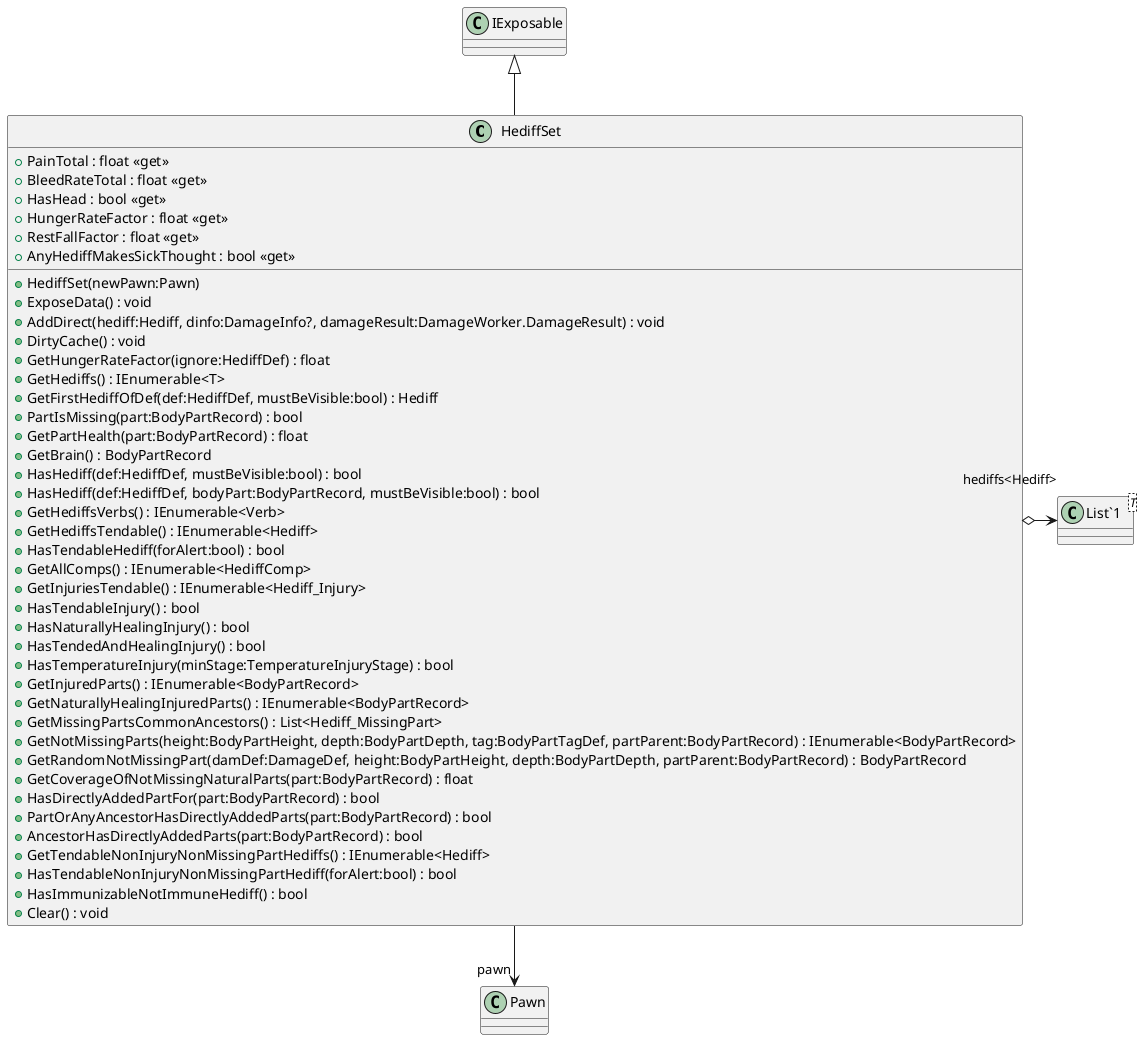 @startuml
class HediffSet {
    + PainTotal : float <<get>>
    + BleedRateTotal : float <<get>>
    + HasHead : bool <<get>>
    + HungerRateFactor : float <<get>>
    + RestFallFactor : float <<get>>
    + AnyHediffMakesSickThought : bool <<get>>
    + HediffSet(newPawn:Pawn)
    + ExposeData() : void
    + AddDirect(hediff:Hediff, dinfo:DamageInfo?, damageResult:DamageWorker.DamageResult) : void
    + DirtyCache() : void
    + GetHungerRateFactor(ignore:HediffDef) : float
    + GetHediffs() : IEnumerable<T>
    + GetFirstHediffOfDef(def:HediffDef, mustBeVisible:bool) : Hediff
    + PartIsMissing(part:BodyPartRecord) : bool
    + GetPartHealth(part:BodyPartRecord) : float
    + GetBrain() : BodyPartRecord
    + HasHediff(def:HediffDef, mustBeVisible:bool) : bool
    + HasHediff(def:HediffDef, bodyPart:BodyPartRecord, mustBeVisible:bool) : bool
    + GetHediffsVerbs() : IEnumerable<Verb>
    + GetHediffsTendable() : IEnumerable<Hediff>
    + HasTendableHediff(forAlert:bool) : bool
    + GetAllComps() : IEnumerable<HediffComp>
    + GetInjuriesTendable() : IEnumerable<Hediff_Injury>
    + HasTendableInjury() : bool
    + HasNaturallyHealingInjury() : bool
    + HasTendedAndHealingInjury() : bool
    + HasTemperatureInjury(minStage:TemperatureInjuryStage) : bool
    + GetInjuredParts() : IEnumerable<BodyPartRecord>
    + GetNaturallyHealingInjuredParts() : IEnumerable<BodyPartRecord>
    + GetMissingPartsCommonAncestors() : List<Hediff_MissingPart>
    + GetNotMissingParts(height:BodyPartHeight, depth:BodyPartDepth, tag:BodyPartTagDef, partParent:BodyPartRecord) : IEnumerable<BodyPartRecord>
    + GetRandomNotMissingPart(damDef:DamageDef, height:BodyPartHeight, depth:BodyPartDepth, partParent:BodyPartRecord) : BodyPartRecord
    + GetCoverageOfNotMissingNaturalParts(part:BodyPartRecord) : float
    + HasDirectlyAddedPartFor(part:BodyPartRecord) : bool
    + PartOrAnyAncestorHasDirectlyAddedParts(part:BodyPartRecord) : bool
    + AncestorHasDirectlyAddedParts(part:BodyPartRecord) : bool
    + GetTendableNonInjuryNonMissingPartHediffs() : IEnumerable<Hediff>
    + HasTendableNonInjuryNonMissingPartHediff(forAlert:bool) : bool
    + HasImmunizableNotImmuneHediff() : bool
    + Clear() : void
}
class "List`1"<T> {
}
IExposable <|-- HediffSet
HediffSet --> "pawn" Pawn
HediffSet o-> "hediffs<Hediff>" "List`1"
@enduml
